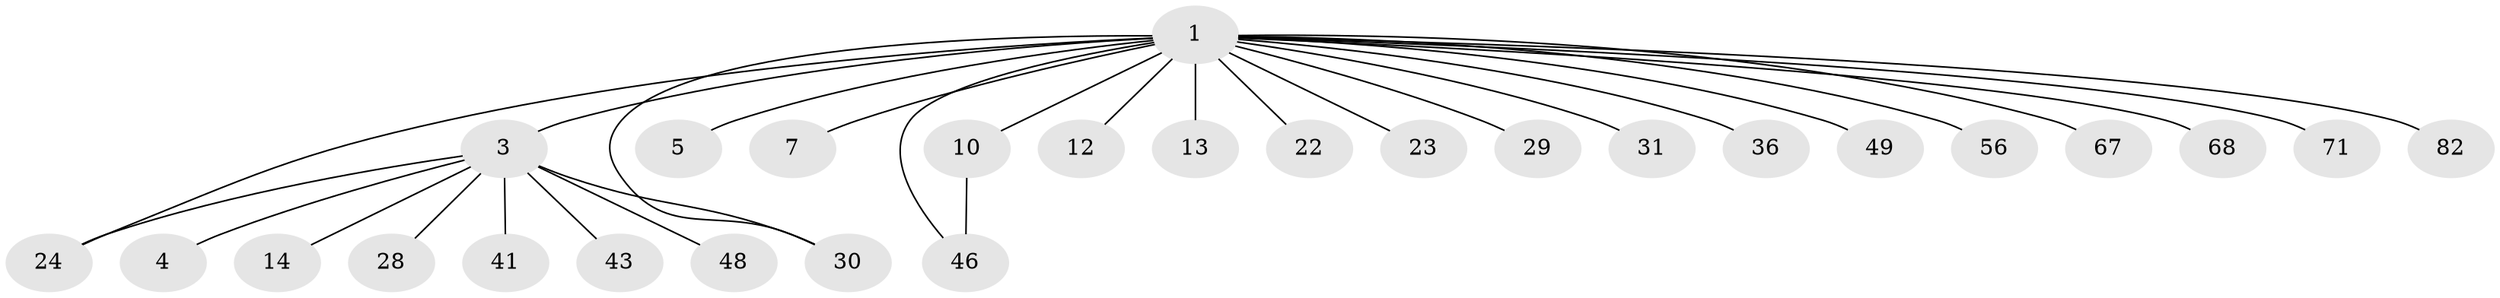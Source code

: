 // original degree distribution, {13: 0.01098901098901099, 5: 0.01098901098901099, 20: 0.01098901098901099, 1: 0.5824175824175825, 16: 0.01098901098901099, 2: 0.23076923076923078, 10: 0.01098901098901099, 3: 0.0989010989010989, 4: 0.03296703296703297}
// Generated by graph-tools (version 1.1) at 2025/18/03/04/25 18:18:01]
// undirected, 27 vertices, 29 edges
graph export_dot {
graph [start="1"]
  node [color=gray90,style=filled];
  1 [super="+6+20+2+33+27+42+11+35"];
  3 [super="+21+15+19+34+8+44+53+61+62+74+80+84+91"];
  4;
  5;
  7 [super="+9"];
  10 [super="+17+63"];
  12;
  13 [super="+32"];
  14;
  22;
  23;
  24 [super="+38+65+69"];
  28;
  29;
  30 [super="+76"];
  31;
  36 [super="+47"];
  41;
  43;
  46 [super="+50"];
  48;
  49 [super="+52+66"];
  56;
  67;
  68;
  71;
  82;
  1 -- 7;
  1 -- 24 [weight=2];
  1 -- 29;
  1 -- 46;
  1 -- 3 [weight=3];
  1 -- 67;
  1 -- 68;
  1 -- 10;
  1 -- 12;
  1 -- 13 [weight=2];
  1 -- 82;
  1 -- 22;
  1 -- 23;
  1 -- 31;
  1 -- 36;
  1 -- 49;
  1 -- 56;
  1 -- 5;
  1 -- 71;
  1 -- 30;
  3 -- 4;
  3 -- 14;
  3 -- 28;
  3 -- 41;
  3 -- 43;
  3 -- 48;
  3 -- 24;
  3 -- 30 [weight=2];
  10 -- 46;
}

